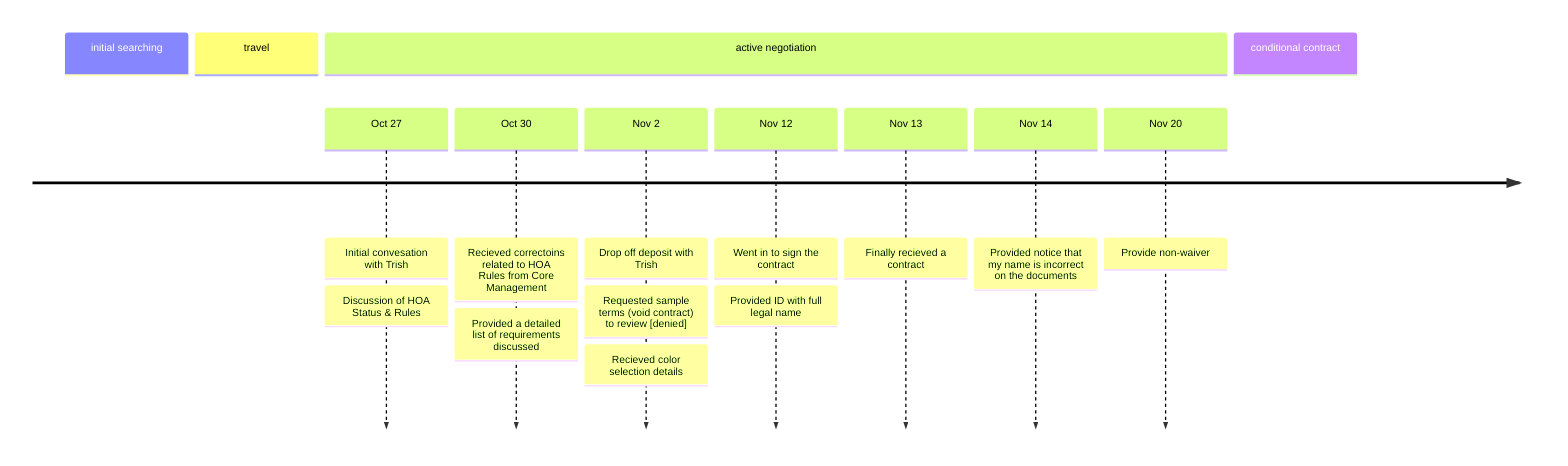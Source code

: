 timeline
    section initial searching
    section travel
    section active negotiation
        Oct 27  : Initial convesation with Trish
                : Discussion of HOA Status & Rules
        Oct 30  : Recieved correctoins related to HOA Rules from Core Management
                : Provided a detailed list of requirements discussed
        Nov 2   : Drop off deposit with Trish
                : Requested sample terms (void contract) to review [denied]
                : Recieved color selection details
        Nov 12  : Went in to sign the contract
                : Provided ID with full legal name
        Nov 13  : Finally recieved a contract
        Nov 14  : Provided notice that my name is incorrect on the documents
        Nov 20  : Provide non-waiver
    section conditional contract